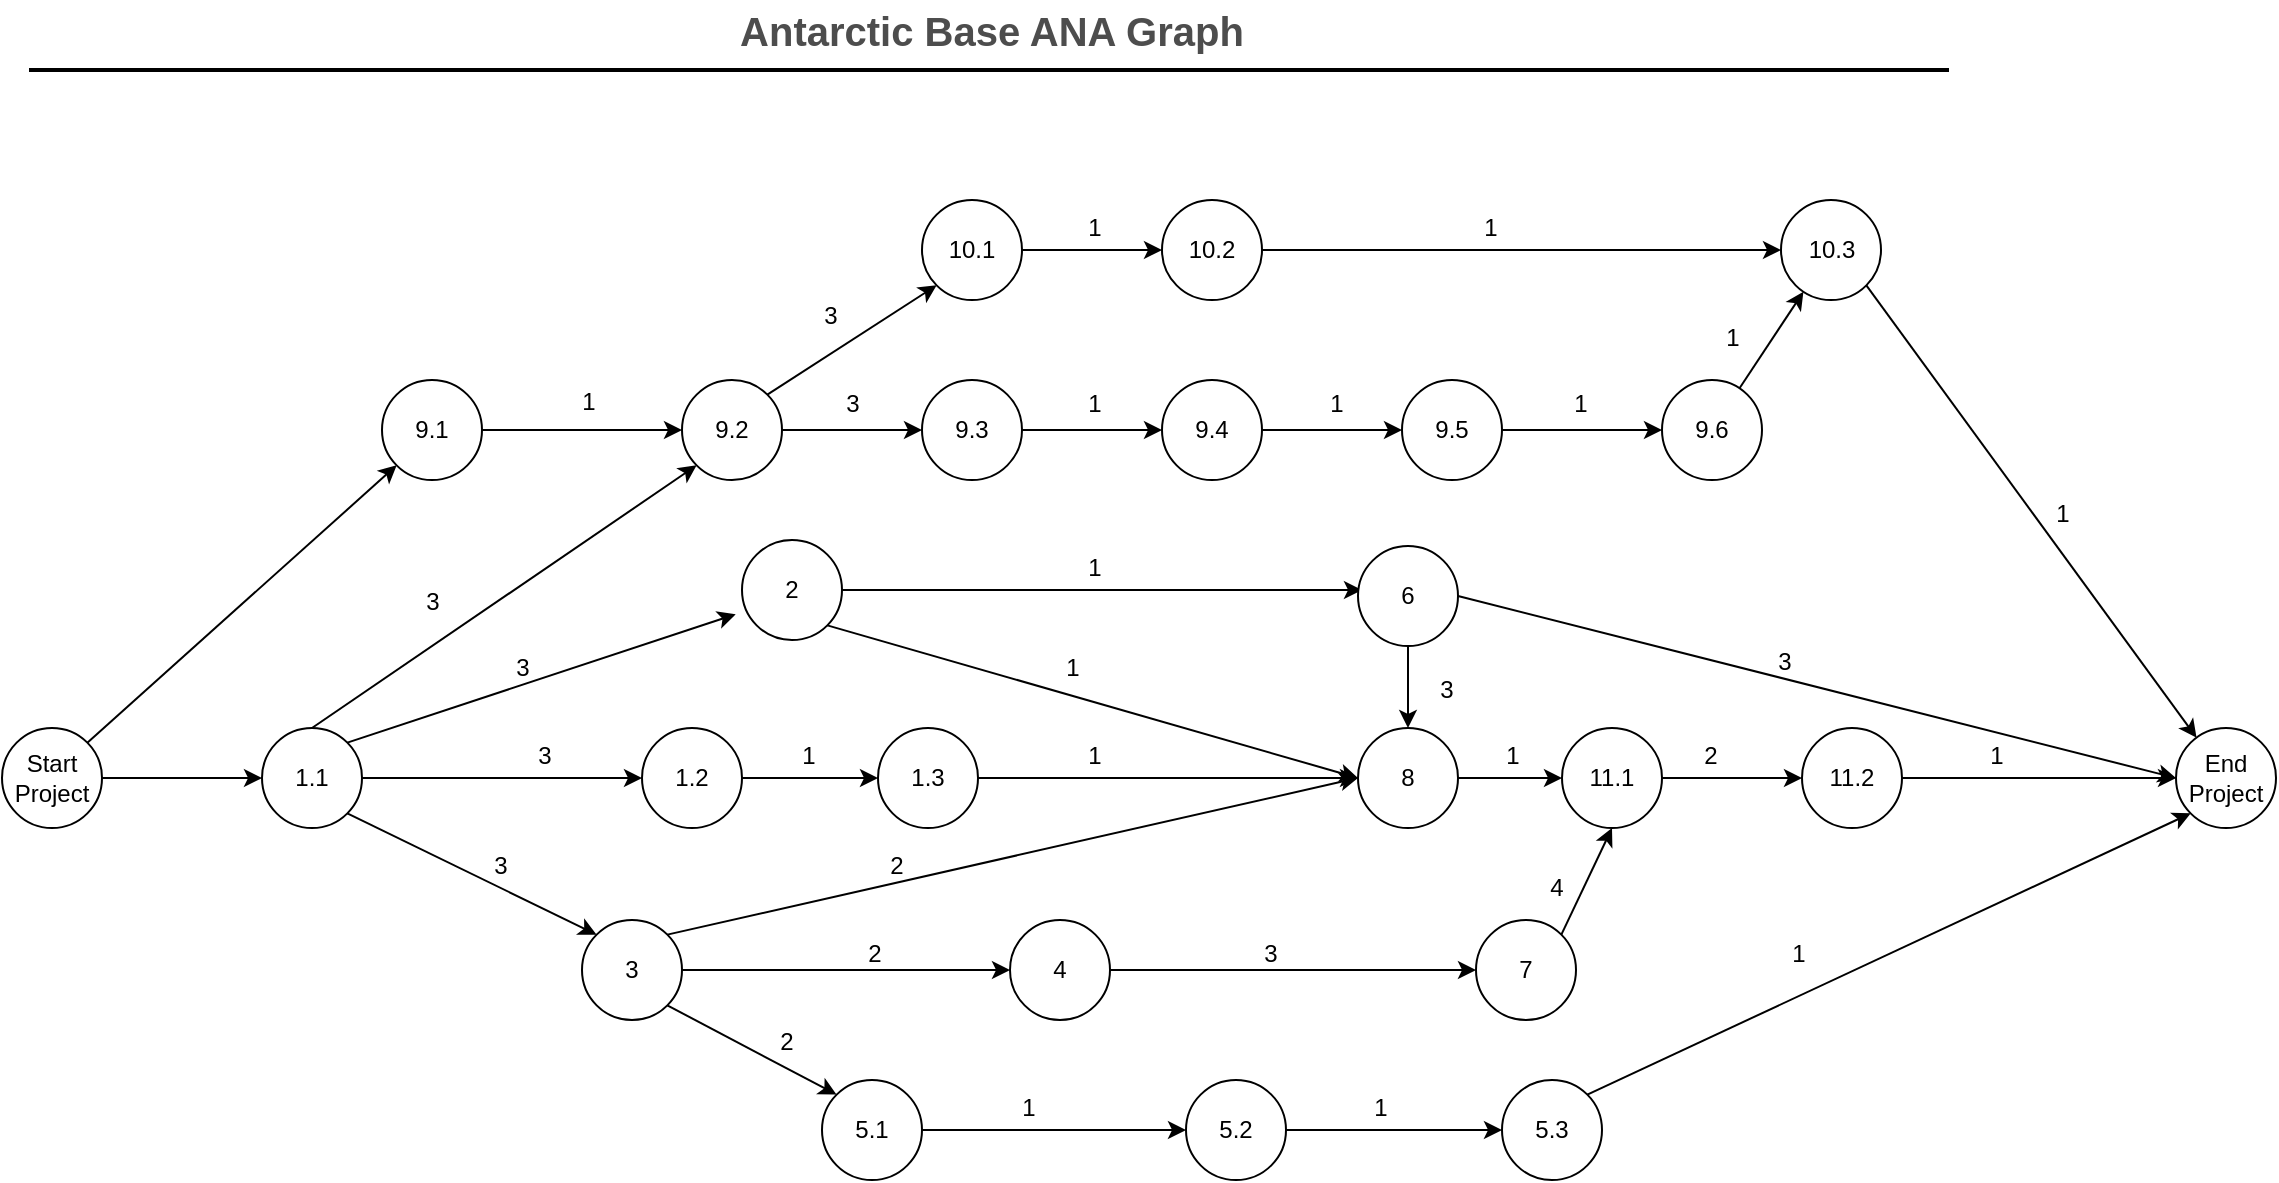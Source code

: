 <mxfile version="14.6.6" type="github">
  <diagram id="C2fSY1v2SiZeoUbDoYyL" name="Page-1">
    <mxGraphModel dx="926" dy="630" grid="1" gridSize="11" guides="1" tooltips="1" connect="1" arrows="1" fold="1" page="1" pageScale="1" pageWidth="1654" pageHeight="1169" math="0" shadow="0">
      <root>
        <mxCell id="0" />
        <mxCell id="1" parent="0" />
        <mxCell id="3ne1QswCM8ZiEu4GHsYG-31" value="Antarctic Base ANA Graph" style="text;html=1;strokeColor=none;fillColor=none;align=center;verticalAlign=middle;whiteSpace=wrap;rounded=0;fontStyle=1;fontSize=20;fontColor=#4D4D4D;" parent="1" vertex="1">
          <mxGeometry x="189.5" y="50" width="790" height="30" as="geometry" />
        </mxCell>
        <mxCell id="3ne1QswCM8ZiEu4GHsYG-32" value="" style="line;strokeWidth=2;html=1;fontSize=20;fontColor=#4D4D4D;" parent="1" vertex="1">
          <mxGeometry x="103.5" y="80" width="960" height="10" as="geometry" />
        </mxCell>
        <mxCell id="qaPBjsPgy6HT6tylqLjV-87" style="edgeStyle=none;rounded=0;orthogonalLoop=1;jettySize=auto;html=1;exitX=1;exitY=0;exitDx=0;exitDy=0;entryX=0;entryY=1;entryDx=0;entryDy=0;" edge="1" parent="1" source="qaPBjsPgy6HT6tylqLjV-7" target="qaPBjsPgy6HT6tylqLjV-81">
          <mxGeometry relative="1" as="geometry" />
        </mxCell>
        <mxCell id="qaPBjsPgy6HT6tylqLjV-7" value="5.3" style="ellipse;whiteSpace=wrap;html=1;aspect=fixed;" vertex="1" parent="1">
          <mxGeometry x="840" y="590" width="50" height="50" as="geometry" />
        </mxCell>
        <mxCell id="qaPBjsPgy6HT6tylqLjV-44" style="edgeStyle=none;rounded=0;orthogonalLoop=1;jettySize=auto;html=1;exitX=1;exitY=0.5;exitDx=0;exitDy=0;" edge="1" parent="1" source="qaPBjsPgy6HT6tylqLjV-8" target="qaPBjsPgy6HT6tylqLjV-7">
          <mxGeometry relative="1" as="geometry" />
        </mxCell>
        <mxCell id="qaPBjsPgy6HT6tylqLjV-8" value="5.2" style="ellipse;whiteSpace=wrap;html=1;aspect=fixed;" vertex="1" parent="1">
          <mxGeometry x="682" y="590" width="50" height="50" as="geometry" />
        </mxCell>
        <mxCell id="qaPBjsPgy6HT6tylqLjV-43" style="edgeStyle=none;rounded=0;orthogonalLoop=1;jettySize=auto;html=1;exitX=1;exitY=0.5;exitDx=0;exitDy=0;" edge="1" parent="1" source="qaPBjsPgy6HT6tylqLjV-9" target="qaPBjsPgy6HT6tylqLjV-8">
          <mxGeometry relative="1" as="geometry" />
        </mxCell>
        <mxCell id="qaPBjsPgy6HT6tylqLjV-9" value="5.1" style="ellipse;whiteSpace=wrap;html=1;aspect=fixed;" vertex="1" parent="1">
          <mxGeometry x="500" y="590" width="50" height="50" as="geometry" />
        </mxCell>
        <mxCell id="qaPBjsPgy6HT6tylqLjV-47" style="edgeStyle=none;rounded=0;orthogonalLoop=1;jettySize=auto;html=1;exitX=1;exitY=0.5;exitDx=0;exitDy=0;" edge="1" parent="1" source="qaPBjsPgy6HT6tylqLjV-11" target="qaPBjsPgy6HT6tylqLjV-26">
          <mxGeometry relative="1" as="geometry" />
        </mxCell>
        <mxCell id="qaPBjsPgy6HT6tylqLjV-11" value="4" style="ellipse;whiteSpace=wrap;html=1;aspect=fixed;" vertex="1" parent="1">
          <mxGeometry x="594" y="510" width="50" height="50" as="geometry" />
        </mxCell>
        <mxCell id="qaPBjsPgy6HT6tylqLjV-37" value="" style="edgeStyle=none;rounded=0;orthogonalLoop=1;jettySize=auto;html=1;" edge="1" parent="1" source="qaPBjsPgy6HT6tylqLjV-12" target="qaPBjsPgy6HT6tylqLjV-11">
          <mxGeometry relative="1" as="geometry" />
        </mxCell>
        <mxCell id="qaPBjsPgy6HT6tylqLjV-42" style="edgeStyle=none;rounded=0;orthogonalLoop=1;jettySize=auto;html=1;exitX=1;exitY=1;exitDx=0;exitDy=0;entryX=0;entryY=0;entryDx=0;entryDy=0;" edge="1" parent="1" source="qaPBjsPgy6HT6tylqLjV-12" target="qaPBjsPgy6HT6tylqLjV-9">
          <mxGeometry relative="1" as="geometry" />
        </mxCell>
        <mxCell id="qaPBjsPgy6HT6tylqLjV-55" style="edgeStyle=none;rounded=0;orthogonalLoop=1;jettySize=auto;html=1;exitX=1;exitY=0;exitDx=0;exitDy=0;entryX=0;entryY=0.5;entryDx=0;entryDy=0;" edge="1" parent="1" source="qaPBjsPgy6HT6tylqLjV-12" target="qaPBjsPgy6HT6tylqLjV-24">
          <mxGeometry relative="1" as="geometry">
            <mxPoint x="610" y="460" as="targetPoint" />
          </mxGeometry>
        </mxCell>
        <mxCell id="qaPBjsPgy6HT6tylqLjV-12" value="3" style="ellipse;whiteSpace=wrap;html=1;aspect=fixed;" vertex="1" parent="1">
          <mxGeometry x="380" y="510" width="50" height="50" as="geometry" />
        </mxCell>
        <mxCell id="qaPBjsPgy6HT6tylqLjV-46" style="edgeStyle=none;rounded=0;orthogonalLoop=1;jettySize=auto;html=1;exitX=1;exitY=0.5;exitDx=0;exitDy=0;" edge="1" parent="1" source="qaPBjsPgy6HT6tylqLjV-13">
          <mxGeometry relative="1" as="geometry">
            <mxPoint x="770" y="345" as="targetPoint" />
          </mxGeometry>
        </mxCell>
        <mxCell id="qaPBjsPgy6HT6tylqLjV-54" style="edgeStyle=none;rounded=0;orthogonalLoop=1;jettySize=auto;html=1;exitX=1;exitY=1;exitDx=0;exitDy=0;entryX=0;entryY=0.5;entryDx=0;entryDy=0;" edge="1" parent="1" source="qaPBjsPgy6HT6tylqLjV-13" target="qaPBjsPgy6HT6tylqLjV-24">
          <mxGeometry relative="1" as="geometry" />
        </mxCell>
        <mxCell id="qaPBjsPgy6HT6tylqLjV-13" value="2" style="ellipse;whiteSpace=wrap;html=1;aspect=fixed;" vertex="1" parent="1">
          <mxGeometry x="460" y="320" width="50" height="50" as="geometry" />
        </mxCell>
        <mxCell id="qaPBjsPgy6HT6tylqLjV-56" style="edgeStyle=none;rounded=0;orthogonalLoop=1;jettySize=auto;html=1;exitX=1;exitY=0.5;exitDx=0;exitDy=0;entryX=0;entryY=0.5;entryDx=0;entryDy=0;" edge="1" parent="1" source="qaPBjsPgy6HT6tylqLjV-14" target="qaPBjsPgy6HT6tylqLjV-24">
          <mxGeometry relative="1" as="geometry">
            <mxPoint x="610" y="438" as="targetPoint" />
          </mxGeometry>
        </mxCell>
        <mxCell id="qaPBjsPgy6HT6tylqLjV-14" value="1.3" style="ellipse;whiteSpace=wrap;html=1;aspect=fixed;" vertex="1" parent="1">
          <mxGeometry x="528" y="414" width="50" height="50" as="geometry" />
        </mxCell>
        <mxCell id="qaPBjsPgy6HT6tylqLjV-31" style="edgeStyle=orthogonalEdgeStyle;rounded=0;orthogonalLoop=1;jettySize=auto;html=1;exitX=1;exitY=0.5;exitDx=0;exitDy=0;" edge="1" parent="1" source="qaPBjsPgy6HT6tylqLjV-15" target="qaPBjsPgy6HT6tylqLjV-14">
          <mxGeometry relative="1" as="geometry" />
        </mxCell>
        <mxCell id="qaPBjsPgy6HT6tylqLjV-15" value="1.2" style="ellipse;whiteSpace=wrap;html=1;aspect=fixed;" vertex="1" parent="1">
          <mxGeometry x="410" y="414" width="50" height="50" as="geometry" />
        </mxCell>
        <mxCell id="qaPBjsPgy6HT6tylqLjV-30" style="edgeStyle=orthogonalEdgeStyle;rounded=0;orthogonalLoop=1;jettySize=auto;html=1;exitX=1;exitY=0.5;exitDx=0;exitDy=0;" edge="1" parent="1" source="qaPBjsPgy6HT6tylqLjV-16" target="qaPBjsPgy6HT6tylqLjV-15">
          <mxGeometry relative="1" as="geometry" />
        </mxCell>
        <mxCell id="qaPBjsPgy6HT6tylqLjV-36" style="edgeStyle=none;rounded=0;orthogonalLoop=1;jettySize=auto;html=1;exitX=1;exitY=1;exitDx=0;exitDy=0;entryX=0;entryY=0;entryDx=0;entryDy=0;" edge="1" parent="1" source="qaPBjsPgy6HT6tylqLjV-16" target="qaPBjsPgy6HT6tylqLjV-12">
          <mxGeometry relative="1" as="geometry" />
        </mxCell>
        <mxCell id="qaPBjsPgy6HT6tylqLjV-53" style="edgeStyle=none;rounded=0;orthogonalLoop=1;jettySize=auto;html=1;exitX=1;exitY=0;exitDx=0;exitDy=0;entryX=-0.063;entryY=0.743;entryDx=0;entryDy=0;entryPerimeter=0;" edge="1" parent="1" source="qaPBjsPgy6HT6tylqLjV-16" target="qaPBjsPgy6HT6tylqLjV-13">
          <mxGeometry relative="1" as="geometry">
            <mxPoint x="473" y="352" as="targetPoint" />
          </mxGeometry>
        </mxCell>
        <mxCell id="qaPBjsPgy6HT6tylqLjV-60" style="edgeStyle=none;rounded=0;orthogonalLoop=1;jettySize=auto;html=1;exitX=0.5;exitY=0;exitDx=0;exitDy=0;entryX=0;entryY=1;entryDx=0;entryDy=0;" edge="1" parent="1" source="qaPBjsPgy6HT6tylqLjV-16" target="qaPBjsPgy6HT6tylqLjV-22">
          <mxGeometry relative="1" as="geometry" />
        </mxCell>
        <mxCell id="qaPBjsPgy6HT6tylqLjV-16" value="1.1" style="ellipse;whiteSpace=wrap;html=1;aspect=fixed;" vertex="1" parent="1">
          <mxGeometry x="220" y="414" width="50" height="50" as="geometry" />
        </mxCell>
        <mxCell id="qaPBjsPgy6HT6tylqLjV-29" style="edgeStyle=orthogonalEdgeStyle;rounded=0;orthogonalLoop=1;jettySize=auto;html=1;" edge="1" parent="1" source="qaPBjsPgy6HT6tylqLjV-17" target="qaPBjsPgy6HT6tylqLjV-16">
          <mxGeometry relative="1" as="geometry" />
        </mxCell>
        <mxCell id="qaPBjsPgy6HT6tylqLjV-58" style="edgeStyle=none;rounded=0;orthogonalLoop=1;jettySize=auto;html=1;exitX=1;exitY=0;exitDx=0;exitDy=0;entryX=0;entryY=1;entryDx=0;entryDy=0;" edge="1" parent="1" source="qaPBjsPgy6HT6tylqLjV-17" target="qaPBjsPgy6HT6tylqLjV-25">
          <mxGeometry relative="1" as="geometry" />
        </mxCell>
        <mxCell id="qaPBjsPgy6HT6tylqLjV-17" value="Start Project" style="ellipse;whiteSpace=wrap;html=1;aspect=fixed;" vertex="1" parent="1">
          <mxGeometry x="90" y="414" width="50" height="50" as="geometry" />
        </mxCell>
        <mxCell id="qaPBjsPgy6HT6tylqLjV-64" value="" style="edgeStyle=none;rounded=0;orthogonalLoop=1;jettySize=auto;html=1;" edge="1" parent="1" source="qaPBjsPgy6HT6tylqLjV-22" target="qaPBjsPgy6HT6tylqLjV-61">
          <mxGeometry relative="1" as="geometry" />
        </mxCell>
        <mxCell id="qaPBjsPgy6HT6tylqLjV-69" style="edgeStyle=none;rounded=0;orthogonalLoop=1;jettySize=auto;html=1;exitX=1;exitY=0;exitDx=0;exitDy=0;entryX=0;entryY=1;entryDx=0;entryDy=0;" edge="1" parent="1" source="qaPBjsPgy6HT6tylqLjV-22" target="qaPBjsPgy6HT6tylqLjV-70">
          <mxGeometry relative="1" as="geometry">
            <mxPoint x="540" y="190" as="targetPoint" />
          </mxGeometry>
        </mxCell>
        <mxCell id="qaPBjsPgy6HT6tylqLjV-22" value="9.2" style="ellipse;whiteSpace=wrap;html=1;aspect=fixed;" vertex="1" parent="1">
          <mxGeometry x="430" y="240" width="50" height="50" as="geometry" />
        </mxCell>
        <mxCell id="qaPBjsPgy6HT6tylqLjV-86" style="edgeStyle=none;rounded=0;orthogonalLoop=1;jettySize=auto;html=1;exitX=1;exitY=0.5;exitDx=0;exitDy=0;entryX=0;entryY=0.5;entryDx=0;entryDy=0;" edge="1" parent="1" source="qaPBjsPgy6HT6tylqLjV-23" target="qaPBjsPgy6HT6tylqLjV-81">
          <mxGeometry relative="1" as="geometry" />
        </mxCell>
        <mxCell id="qaPBjsPgy6HT6tylqLjV-112" style="edgeStyle=none;rounded=0;orthogonalLoop=1;jettySize=auto;html=1;entryX=0.5;entryY=0;entryDx=0;entryDy=0;" edge="1" parent="1" source="qaPBjsPgy6HT6tylqLjV-23" target="qaPBjsPgy6HT6tylqLjV-24">
          <mxGeometry relative="1" as="geometry" />
        </mxCell>
        <mxCell id="qaPBjsPgy6HT6tylqLjV-23" value="6" style="ellipse;whiteSpace=wrap;html=1;aspect=fixed;" vertex="1" parent="1">
          <mxGeometry x="768" y="323" width="50" height="50" as="geometry" />
        </mxCell>
        <mxCell id="qaPBjsPgy6HT6tylqLjV-113" style="edgeStyle=none;rounded=0;orthogonalLoop=1;jettySize=auto;html=1;exitX=1;exitY=0.5;exitDx=0;exitDy=0;" edge="1" parent="1" source="qaPBjsPgy6HT6tylqLjV-24" target="qaPBjsPgy6HT6tylqLjV-90">
          <mxGeometry relative="1" as="geometry" />
        </mxCell>
        <mxCell id="qaPBjsPgy6HT6tylqLjV-24" value="8" style="ellipse;whiteSpace=wrap;html=1;aspect=fixed;" vertex="1" parent="1">
          <mxGeometry x="768" y="414" width="50" height="50" as="geometry" />
        </mxCell>
        <mxCell id="qaPBjsPgy6HT6tylqLjV-59" style="edgeStyle=none;rounded=0;orthogonalLoop=1;jettySize=auto;html=1;exitX=1;exitY=0.5;exitDx=0;exitDy=0;" edge="1" parent="1" source="qaPBjsPgy6HT6tylqLjV-25" target="qaPBjsPgy6HT6tylqLjV-22">
          <mxGeometry relative="1" as="geometry" />
        </mxCell>
        <mxCell id="qaPBjsPgy6HT6tylqLjV-25" value="9.1" style="ellipse;whiteSpace=wrap;html=1;aspect=fixed;" vertex="1" parent="1">
          <mxGeometry x="280" y="240" width="50" height="50" as="geometry" />
        </mxCell>
        <mxCell id="qaPBjsPgy6HT6tylqLjV-88" style="edgeStyle=none;rounded=0;orthogonalLoop=1;jettySize=auto;html=1;exitX=1;exitY=0;exitDx=0;exitDy=0;entryX=0.5;entryY=1;entryDx=0;entryDy=0;" edge="1" parent="1" source="qaPBjsPgy6HT6tylqLjV-26" target="qaPBjsPgy6HT6tylqLjV-90">
          <mxGeometry relative="1" as="geometry">
            <mxPoint x="913" y="473" as="targetPoint" />
          </mxGeometry>
        </mxCell>
        <mxCell id="qaPBjsPgy6HT6tylqLjV-26" value="7" style="ellipse;whiteSpace=wrap;html=1;aspect=fixed;" vertex="1" parent="1">
          <mxGeometry x="827" y="510" width="50" height="50" as="geometry" />
        </mxCell>
        <mxCell id="qaPBjsPgy6HT6tylqLjV-65" value="" style="edgeStyle=none;rounded=0;orthogonalLoop=1;jettySize=auto;html=1;" edge="1" parent="1" source="qaPBjsPgy6HT6tylqLjV-61" target="qaPBjsPgy6HT6tylqLjV-62">
          <mxGeometry relative="1" as="geometry" />
        </mxCell>
        <mxCell id="qaPBjsPgy6HT6tylqLjV-61" value="9.3" style="ellipse;whiteSpace=wrap;html=1;aspect=fixed;" vertex="1" parent="1">
          <mxGeometry x="550" y="240" width="50" height="50" as="geometry" />
        </mxCell>
        <mxCell id="qaPBjsPgy6HT6tylqLjV-66" value="" style="edgeStyle=none;rounded=0;orthogonalLoop=1;jettySize=auto;html=1;" edge="1" parent="1" source="qaPBjsPgy6HT6tylqLjV-62" target="qaPBjsPgy6HT6tylqLjV-63">
          <mxGeometry relative="1" as="geometry" />
        </mxCell>
        <mxCell id="qaPBjsPgy6HT6tylqLjV-62" value="9.4" style="ellipse;whiteSpace=wrap;html=1;aspect=fixed;" vertex="1" parent="1">
          <mxGeometry x="670" y="240" width="50" height="50" as="geometry" />
        </mxCell>
        <mxCell id="qaPBjsPgy6HT6tylqLjV-68" value="" style="edgeStyle=none;rounded=0;orthogonalLoop=1;jettySize=auto;html=1;" edge="1" parent="1" source="qaPBjsPgy6HT6tylqLjV-63" target="qaPBjsPgy6HT6tylqLjV-67">
          <mxGeometry relative="1" as="geometry" />
        </mxCell>
        <mxCell id="qaPBjsPgy6HT6tylqLjV-63" value="9.5" style="ellipse;whiteSpace=wrap;html=1;aspect=fixed;" vertex="1" parent="1">
          <mxGeometry x="790" y="240" width="50" height="50" as="geometry" />
        </mxCell>
        <mxCell id="qaPBjsPgy6HT6tylqLjV-80" value="" style="edgeStyle=none;rounded=0;orthogonalLoop=1;jettySize=auto;html=1;" edge="1" parent="1" source="qaPBjsPgy6HT6tylqLjV-67" target="qaPBjsPgy6HT6tylqLjV-76">
          <mxGeometry relative="1" as="geometry" />
        </mxCell>
        <mxCell id="qaPBjsPgy6HT6tylqLjV-67" value="9.6" style="ellipse;whiteSpace=wrap;html=1;aspect=fixed;" vertex="1" parent="1">
          <mxGeometry x="920" y="240" width="50" height="50" as="geometry" />
        </mxCell>
        <mxCell id="qaPBjsPgy6HT6tylqLjV-75" value="" style="edgeStyle=none;rounded=0;orthogonalLoop=1;jettySize=auto;html=1;" edge="1" parent="1" source="qaPBjsPgy6HT6tylqLjV-70" target="qaPBjsPgy6HT6tylqLjV-74">
          <mxGeometry relative="1" as="geometry" />
        </mxCell>
        <mxCell id="qaPBjsPgy6HT6tylqLjV-70" value="10.1" style="ellipse;whiteSpace=wrap;html=1;aspect=fixed;" vertex="1" parent="1">
          <mxGeometry x="550" y="150" width="50" height="50" as="geometry" />
        </mxCell>
        <mxCell id="qaPBjsPgy6HT6tylqLjV-79" style="edgeStyle=none;rounded=0;orthogonalLoop=1;jettySize=auto;html=1;" edge="1" parent="1" source="qaPBjsPgy6HT6tylqLjV-74" target="qaPBjsPgy6HT6tylqLjV-76">
          <mxGeometry relative="1" as="geometry" />
        </mxCell>
        <mxCell id="qaPBjsPgy6HT6tylqLjV-74" value="10.2" style="ellipse;whiteSpace=wrap;html=1;aspect=fixed;" vertex="1" parent="1">
          <mxGeometry x="670" y="150" width="50" height="50" as="geometry" />
        </mxCell>
        <mxCell id="qaPBjsPgy6HT6tylqLjV-83" style="edgeStyle=none;rounded=0;orthogonalLoop=1;jettySize=auto;html=1;exitX=1;exitY=1;exitDx=0;exitDy=0;" edge="1" parent="1" source="qaPBjsPgy6HT6tylqLjV-76" target="qaPBjsPgy6HT6tylqLjV-81">
          <mxGeometry relative="1" as="geometry" />
        </mxCell>
        <mxCell id="qaPBjsPgy6HT6tylqLjV-76" value="10.3" style="ellipse;whiteSpace=wrap;html=1;aspect=fixed;" vertex="1" parent="1">
          <mxGeometry x="979.5" y="150" width="50" height="50" as="geometry" />
        </mxCell>
        <mxCell id="qaPBjsPgy6HT6tylqLjV-81" value="End Project&lt;br&gt;" style="ellipse;whiteSpace=wrap;html=1;aspect=fixed;" vertex="1" parent="1">
          <mxGeometry x="1177" y="414" width="50" height="50" as="geometry" />
        </mxCell>
        <mxCell id="qaPBjsPgy6HT6tylqLjV-91" value="" style="edgeStyle=none;rounded=0;orthogonalLoop=1;jettySize=auto;html=1;" edge="1" parent="1" source="qaPBjsPgy6HT6tylqLjV-89" target="qaPBjsPgy6HT6tylqLjV-81">
          <mxGeometry relative="1" as="geometry" />
        </mxCell>
        <mxCell id="qaPBjsPgy6HT6tylqLjV-89" value="11.2" style="ellipse;whiteSpace=wrap;html=1;aspect=fixed;" vertex="1" parent="1">
          <mxGeometry x="990" y="414" width="50" height="50" as="geometry" />
        </mxCell>
        <mxCell id="qaPBjsPgy6HT6tylqLjV-92" value="" style="edgeStyle=none;rounded=0;orthogonalLoop=1;jettySize=auto;html=1;" edge="1" parent="1" source="qaPBjsPgy6HT6tylqLjV-90" target="qaPBjsPgy6HT6tylqLjV-89">
          <mxGeometry relative="1" as="geometry" />
        </mxCell>
        <mxCell id="qaPBjsPgy6HT6tylqLjV-90" value="11.1" style="ellipse;whiteSpace=wrap;html=1;aspect=fixed;" vertex="1" parent="1">
          <mxGeometry x="870" y="414" width="50" height="50" as="geometry" />
        </mxCell>
        <mxCell id="qaPBjsPgy6HT6tylqLjV-96" value="3" style="text;html=1;align=center;verticalAlign=middle;resizable=0;points=[];autosize=1;strokeColor=none;" vertex="1" parent="1">
          <mxGeometry x="294" y="340" width="22" height="22" as="geometry" />
        </mxCell>
        <mxCell id="qaPBjsPgy6HT6tylqLjV-97" value="3" style="text;html=1;align=center;verticalAlign=middle;resizable=0;points=[];autosize=1;strokeColor=none;" vertex="1" parent="1">
          <mxGeometry x="339" y="373" width="22" height="22" as="geometry" />
        </mxCell>
        <mxCell id="qaPBjsPgy6HT6tylqLjV-98" value="3" style="text;html=1;align=center;verticalAlign=middle;resizable=0;points=[];autosize=1;strokeColor=none;" vertex="1" parent="1">
          <mxGeometry x="350" y="417" width="22" height="22" as="geometry" />
        </mxCell>
        <mxCell id="qaPBjsPgy6HT6tylqLjV-99" value="3" style="text;html=1;align=center;verticalAlign=middle;resizable=0;points=[];autosize=1;strokeColor=none;" vertex="1" parent="1">
          <mxGeometry x="328" y="472" width="22" height="22" as="geometry" />
        </mxCell>
        <mxCell id="qaPBjsPgy6HT6tylqLjV-100" value="1" style="text;html=1;align=center;verticalAlign=middle;resizable=0;points=[];autosize=1;strokeColor=none;" vertex="1" parent="1">
          <mxGeometry x="372" y="240" width="22" height="22" as="geometry" />
        </mxCell>
        <mxCell id="qaPBjsPgy6HT6tylqLjV-101" value="3" style="text;html=1;align=center;verticalAlign=middle;resizable=0;points=[];autosize=1;strokeColor=none;" vertex="1" parent="1">
          <mxGeometry x="504" y="241" width="22" height="22" as="geometry" />
        </mxCell>
        <mxCell id="qaPBjsPgy6HT6tylqLjV-102" value="1" style="text;html=1;align=center;verticalAlign=middle;resizable=0;points=[];autosize=1;strokeColor=none;" vertex="1" parent="1">
          <mxGeometry x="625" y="241" width="22" height="22" as="geometry" />
        </mxCell>
        <mxCell id="qaPBjsPgy6HT6tylqLjV-103" value="1" style="text;html=1;align=center;verticalAlign=middle;resizable=0;points=[];autosize=1;strokeColor=none;" vertex="1" parent="1">
          <mxGeometry x="746" y="241" width="22" height="22" as="geometry" />
        </mxCell>
        <mxCell id="qaPBjsPgy6HT6tylqLjV-104" value="1" style="text;html=1;align=center;verticalAlign=middle;resizable=0;points=[];autosize=1;strokeColor=none;" vertex="1" parent="1">
          <mxGeometry x="868" y="241" width="22" height="22" as="geometry" />
        </mxCell>
        <mxCell id="qaPBjsPgy6HT6tylqLjV-105" value="1" style="text;html=1;align=center;verticalAlign=middle;resizable=0;points=[];autosize=1;strokeColor=none;" vertex="1" parent="1">
          <mxGeometry x="944" y="208" width="22" height="22" as="geometry" />
        </mxCell>
        <mxCell id="qaPBjsPgy6HT6tylqLjV-106" value="3" style="text;html=1;align=center;verticalAlign=middle;resizable=0;points=[];autosize=1;strokeColor=none;" vertex="1" parent="1">
          <mxGeometry x="493" y="197" width="22" height="22" as="geometry" />
        </mxCell>
        <mxCell id="qaPBjsPgy6HT6tylqLjV-107" value="1" style="text;html=1;align=center;verticalAlign=middle;resizable=0;points=[];autosize=1;strokeColor=none;" vertex="1" parent="1">
          <mxGeometry x="625" y="153" width="22" height="22" as="geometry" />
        </mxCell>
        <mxCell id="qaPBjsPgy6HT6tylqLjV-108" value="1" style="text;html=1;align=center;verticalAlign=middle;resizable=0;points=[];autosize=1;strokeColor=none;" vertex="1" parent="1">
          <mxGeometry x="823" y="153" width="22" height="22" as="geometry" />
        </mxCell>
        <mxCell id="qaPBjsPgy6HT6tylqLjV-109" value="1" style="text;html=1;align=center;verticalAlign=middle;resizable=0;points=[];autosize=1;strokeColor=none;" vertex="1" parent="1">
          <mxGeometry x="1109" y="296" width="22" height="22" as="geometry" />
        </mxCell>
        <mxCell id="qaPBjsPgy6HT6tylqLjV-110" value="2" style="text;html=1;align=center;verticalAlign=middle;resizable=0;points=[];autosize=1;strokeColor=none;" vertex="1" parent="1">
          <mxGeometry x="471" y="560" width="22" height="22" as="geometry" />
        </mxCell>
        <mxCell id="qaPBjsPgy6HT6tylqLjV-114" value="1" style="text;html=1;align=center;verticalAlign=middle;resizable=0;points=[];autosize=1;strokeColor=none;" vertex="1" parent="1">
          <mxGeometry x="614" y="373" width="22" height="22" as="geometry" />
        </mxCell>
        <mxCell id="qaPBjsPgy6HT6tylqLjV-116" value="1" style="text;html=1;align=center;verticalAlign=middle;resizable=0;points=[];autosize=1;strokeColor=none;" vertex="1" parent="1">
          <mxGeometry x="482" y="417" width="22" height="22" as="geometry" />
        </mxCell>
        <mxCell id="qaPBjsPgy6HT6tylqLjV-117" value="1" style="text;html=1;align=center;verticalAlign=middle;resizable=0;points=[];autosize=1;strokeColor=none;" vertex="1" parent="1">
          <mxGeometry x="625" y="417" width="22" height="22" as="geometry" />
        </mxCell>
        <mxCell id="qaPBjsPgy6HT6tylqLjV-118" value="2" style="text;html=1;align=center;verticalAlign=middle;resizable=0;points=[];autosize=1;strokeColor=none;" vertex="1" parent="1">
          <mxGeometry x="526" y="472" width="22" height="22" as="geometry" />
        </mxCell>
        <mxCell id="qaPBjsPgy6HT6tylqLjV-119" value="2" style="text;html=1;align=center;verticalAlign=middle;resizable=0;points=[];autosize=1;strokeColor=none;" vertex="1" parent="1">
          <mxGeometry x="515" y="516" width="22" height="22" as="geometry" />
        </mxCell>
        <mxCell id="qaPBjsPgy6HT6tylqLjV-120" value="1" style="text;html=1;align=center;verticalAlign=middle;resizable=0;points=[];autosize=1;strokeColor=none;" vertex="1" parent="1">
          <mxGeometry x="625" y="323" width="22" height="22" as="geometry" />
        </mxCell>
        <mxCell id="qaPBjsPgy6HT6tylqLjV-121" value="3" style="text;html=1;align=center;verticalAlign=middle;resizable=0;points=[];autosize=1;strokeColor=none;" vertex="1" parent="1">
          <mxGeometry x="970" y="370" width="22" height="22" as="geometry" />
        </mxCell>
        <mxCell id="qaPBjsPgy6HT6tylqLjV-122" value="3" style="text;html=1;align=center;verticalAlign=middle;resizable=0;points=[];autosize=1;strokeColor=none;" vertex="1" parent="1">
          <mxGeometry x="801" y="384" width="22" height="22" as="geometry" />
        </mxCell>
        <mxCell id="qaPBjsPgy6HT6tylqLjV-123" value="3" style="text;html=1;align=center;verticalAlign=middle;resizable=0;points=[];autosize=1;strokeColor=none;" vertex="1" parent="1">
          <mxGeometry x="713" y="516" width="22" height="22" as="geometry" />
        </mxCell>
        <mxCell id="qaPBjsPgy6HT6tylqLjV-124" value="4" style="text;html=1;align=center;verticalAlign=middle;resizable=0;points=[];autosize=1;strokeColor=none;" vertex="1" parent="1">
          <mxGeometry x="856" y="483" width="22" height="22" as="geometry" />
        </mxCell>
        <mxCell id="qaPBjsPgy6HT6tylqLjV-125" value="1" style="text;html=1;align=center;verticalAlign=middle;resizable=0;points=[];autosize=1;strokeColor=none;" vertex="1" parent="1">
          <mxGeometry x="834" y="417" width="22" height="22" as="geometry" />
        </mxCell>
        <mxCell id="qaPBjsPgy6HT6tylqLjV-126" value="2" style="text;html=1;align=center;verticalAlign=middle;resizable=0;points=[];autosize=1;strokeColor=none;" vertex="1" parent="1">
          <mxGeometry x="933" y="417" width="22" height="22" as="geometry" />
        </mxCell>
        <mxCell id="qaPBjsPgy6HT6tylqLjV-127" value="1" style="text;html=1;align=center;verticalAlign=middle;resizable=0;points=[];autosize=1;strokeColor=none;" vertex="1" parent="1">
          <mxGeometry x="1076" y="417" width="22" height="22" as="geometry" />
        </mxCell>
        <mxCell id="qaPBjsPgy6HT6tylqLjV-128" value="1" style="text;html=1;align=center;verticalAlign=middle;resizable=0;points=[];autosize=1;strokeColor=none;" vertex="1" parent="1">
          <mxGeometry x="592" y="593" width="22" height="22" as="geometry" />
        </mxCell>
        <mxCell id="qaPBjsPgy6HT6tylqLjV-129" value="1" style="text;html=1;align=center;verticalAlign=middle;resizable=0;points=[];autosize=1;strokeColor=none;" vertex="1" parent="1">
          <mxGeometry x="768" y="593" width="22" height="22" as="geometry" />
        </mxCell>
        <mxCell id="qaPBjsPgy6HT6tylqLjV-130" value="1" style="text;html=1;align=center;verticalAlign=middle;resizable=0;points=[];autosize=1;strokeColor=none;" vertex="1" parent="1">
          <mxGeometry x="977" y="516" width="22" height="22" as="geometry" />
        </mxCell>
      </root>
    </mxGraphModel>
  </diagram>
</mxfile>
